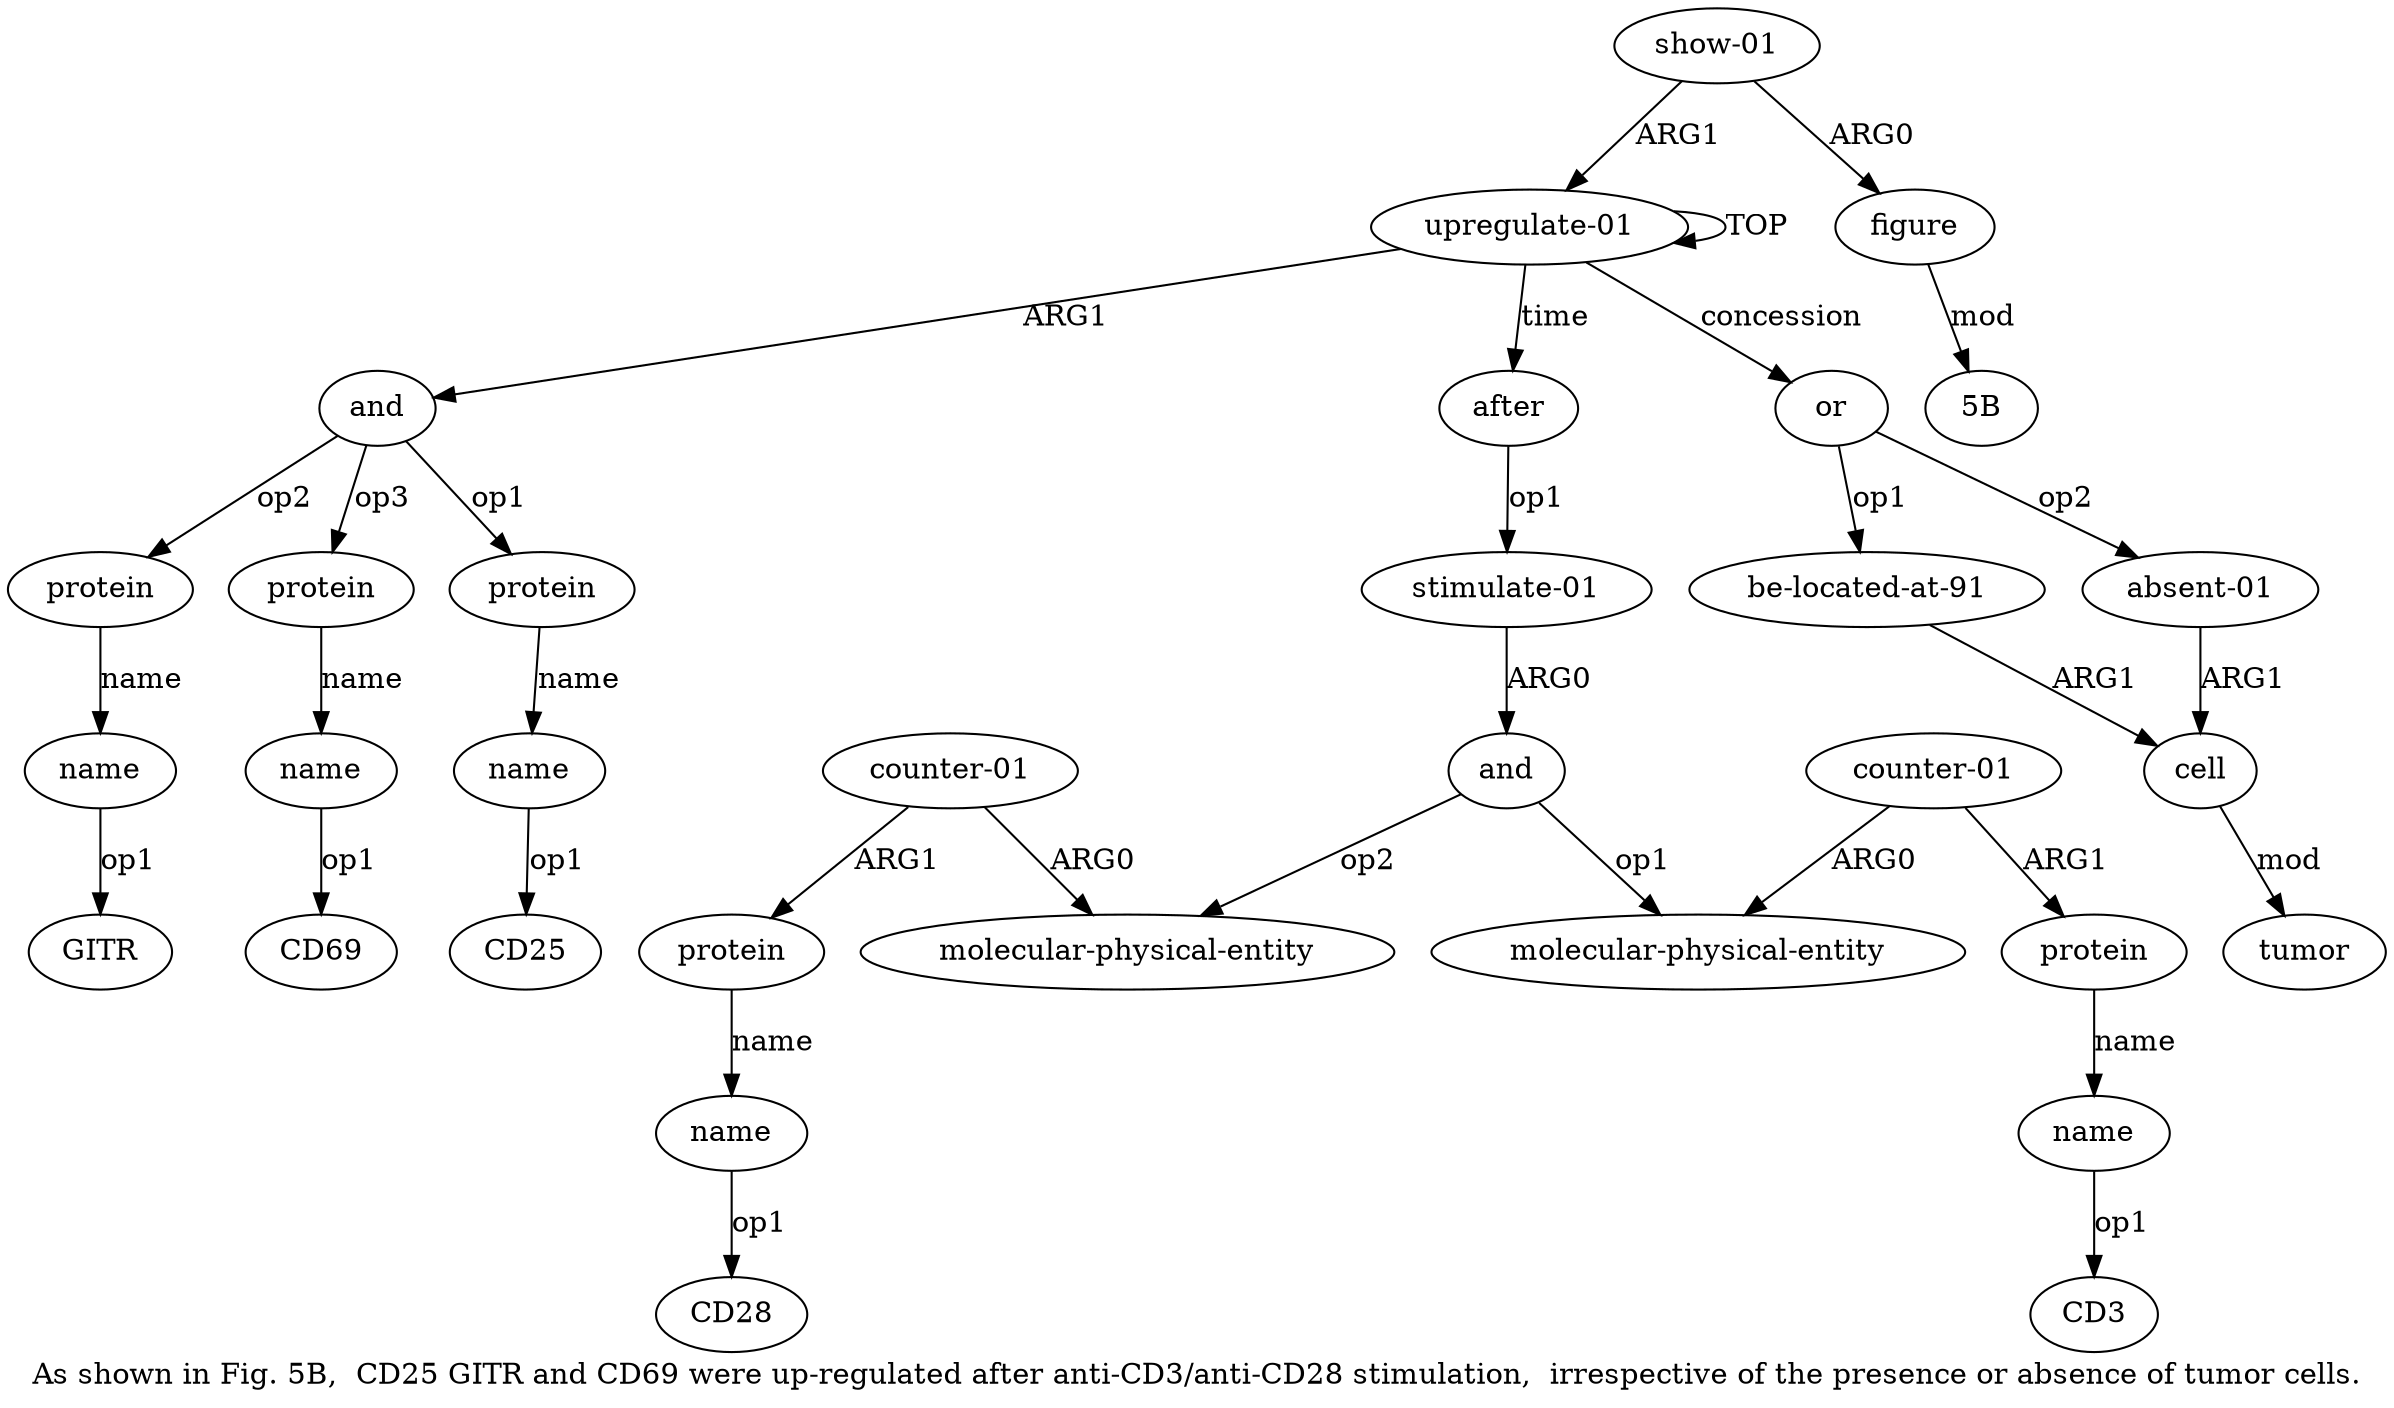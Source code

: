 digraph  {
	graph [label="As shown in Fig. 5B,  CD25 GITR and CD69 were up-regulated after anti-CD3/anti-CD28 stimulation,  irrespective of the presence or \
absence of tumor cells."];
	node [label="\N"];
	a20	 [color=black,
		gold_ind=20,
		gold_label="be-located-at-91",
		label="be-located-at-91",
		test_ind=20,
		test_label="be-located-at-91"];
	a21	 [color=black,
		gold_ind=21,
		gold_label=cell,
		label=cell,
		test_ind=21,
		test_label=cell];
	a20 -> a21 [key=0,
	color=black,
	gold_label=ARG1,
	label=ARG1,
	test_label=ARG1];
a22 [color=black,
	gold_ind=22,
	gold_label=tumor,
	label=tumor,
	test_ind=22,
	test_label=tumor];
a21 -> a22 [key=0,
color=black,
gold_label=mod,
label=mod,
test_label=mod];
a23 [color=black,
gold_ind=23,
gold_label="absent-01",
label="absent-01",
test_ind=23,
test_label="absent-01"];
a23 -> a21 [key=0,
color=black,
gold_label=ARG1,
label=ARG1,
test_label=ARG1];
a24 [color=black,
gold_ind=24,
gold_label="show-01",
label="show-01",
test_ind=24,
test_label="show-01"];
a25 [color=black,
gold_ind=25,
gold_label=figure,
label=figure,
test_ind=25,
test_label=figure];
a24 -> a25 [key=0,
color=black,
gold_label=ARG0,
label=ARG0,
test_label=ARG0];
a0 [color=black,
gold_ind=0,
gold_label="upregulate-01",
label="upregulate-01",
test_ind=0,
test_label="upregulate-01"];
a24 -> a0 [key=0,
color=black,
gold_label=ARG1,
label=ARG1,
test_label=ARG1];
"a25 5B" [color=black,
gold_ind=-1,
gold_label="5B",
label="5B",
test_ind=-1,
test_label="5B"];
a25 -> "a25 5B" [key=0,
color=black,
gold_label=mod,
label=mod,
test_label=mod];
"a3 CD25" [color=black,
gold_ind=-1,
gold_label=CD25,
label=CD25,
test_ind=-1,
test_label=CD25];
"a7 CD69" [color=black,
gold_ind=-1,
gold_label=CD69,
label=CD69,
test_ind=-1,
test_label=CD69];
a15 [color=black,
gold_ind=15,
gold_label="molecular-physical-entity",
label="molecular-physical-entity",
test_ind=15,
test_label="molecular-physical-entity"];
a14 [color=black,
gold_ind=14,
gold_label=name,
label=name,
test_ind=14,
test_label=name];
"a14 CD3" [color=black,
gold_ind=-1,
gold_label=CD3,
label=CD3,
test_ind=-1,
test_label=CD3];
a14 -> "a14 CD3" [key=0,
color=black,
gold_label=op1,
label=op1,
test_label=op1];
a17 [color=black,
gold_ind=17,
gold_label=protein,
label=protein,
test_ind=17,
test_label=protein];
a18 [color=black,
gold_ind=18,
gold_label=name,
label=name,
test_ind=18,
test_label=name];
a17 -> a18 [key=0,
color=black,
gold_label=name,
label=name,
test_label=name];
a16 [color=black,
gold_ind=16,
gold_label="counter-01",
label="counter-01",
test_ind=16,
test_label="counter-01"];
a16 -> a15 [key=0,
color=black,
gold_label=ARG0,
label=ARG0,
test_label=ARG0];
a16 -> a17 [key=0,
color=black,
gold_label=ARG1,
label=ARG1,
test_label=ARG1];
a11 [color=black,
gold_ind=11,
gold_label="molecular-physical-entity",
label="molecular-physical-entity",
test_ind=11,
test_label="molecular-physical-entity"];
a10 [color=black,
gold_ind=10,
gold_label=and,
label=and,
test_ind=10,
test_label=and];
a10 -> a15 [key=0,
color=black,
gold_label=op2,
label=op2,
test_label=op2];
a10 -> a11 [key=0,
color=black,
gold_label=op1,
label=op1,
test_label=op1];
a13 [color=black,
gold_ind=13,
gold_label=protein,
label=protein,
test_ind=13,
test_label=protein];
a13 -> a14 [key=0,
color=black,
gold_label=name,
label=name,
test_label=name];
a12 [color=black,
gold_ind=12,
gold_label="counter-01",
label="counter-01",
test_ind=12,
test_label="counter-01"];
a12 -> a11 [key=0,
color=black,
gold_label=ARG0,
label=ARG0,
test_label=ARG0];
a12 -> a13 [key=0,
color=black,
gold_label=ARG1,
label=ARG1,
test_label=ARG1];
a19 [color=black,
gold_ind=19,
gold_label=or,
label=or,
test_ind=19,
test_label=or];
a19 -> a20 [key=0,
color=black,
gold_label=op1,
label=op1,
test_label=op1];
a19 -> a23 [key=0,
color=black,
gold_label=op2,
label=op2,
test_label=op2];
"a18 CD28" [color=black,
gold_ind=-1,
gold_label=CD28,
label=CD28,
test_ind=-1,
test_label=CD28];
a18 -> "a18 CD28" [key=0,
color=black,
gold_label=op1,
label=op1,
test_label=op1];
a1 [color=black,
gold_ind=1,
gold_label=and,
label=and,
test_ind=1,
test_label=and];
a2 [color=black,
gold_ind=2,
gold_label=protein,
label=protein,
test_ind=2,
test_label=protein];
a1 -> a2 [key=0,
color=black,
gold_label=op1,
label=op1,
test_label=op1];
a4 [color=black,
gold_ind=4,
gold_label=protein,
label=protein,
test_ind=4,
test_label=protein];
a1 -> a4 [key=0,
color=black,
gold_label=op2,
label=op2,
test_label=op2];
a6 [color=black,
gold_ind=6,
gold_label=protein,
label=protein,
test_ind=6,
test_label=protein];
a1 -> a6 [key=0,
color=black,
gold_label=op3,
label=op3,
test_label=op3];
a0 -> a19 [key=0,
color=black,
gold_label=concession,
label=concession,
test_label=concession];
a0 -> a1 [key=0,
color=black,
gold_label=ARG1,
label=ARG1,
test_label=ARG1];
a0 -> a0 [key=0,
color=black,
gold_label=TOP,
label=TOP,
test_label=TOP];
a8 [color=black,
gold_ind=8,
gold_label=after,
label=after,
test_ind=8,
test_label=after];
a0 -> a8 [key=0,
color=black,
gold_label=time,
label=time,
test_label=time];
a3 [color=black,
gold_ind=3,
gold_label=name,
label=name,
test_ind=3,
test_label=name];
a3 -> "a3 CD25" [key=0,
color=black,
gold_label=op1,
label=op1,
test_label=op1];
a2 -> a3 [key=0,
color=black,
gold_label=name,
label=name,
test_label=name];
a5 [color=black,
gold_ind=5,
gold_label=name,
label=name,
test_ind=5,
test_label=name];
"a5 GITR" [color=black,
gold_ind=-1,
gold_label=GITR,
label=GITR,
test_ind=-1,
test_label=GITR];
a5 -> "a5 GITR" [key=0,
color=black,
gold_label=op1,
label=op1,
test_label=op1];
a4 -> a5 [key=0,
color=black,
gold_label=name,
label=name,
test_label=name];
a7 [color=black,
gold_ind=7,
gold_label=name,
label=name,
test_ind=7,
test_label=name];
a7 -> "a7 CD69" [key=0,
color=black,
gold_label=op1,
label=op1,
test_label=op1];
a6 -> a7 [key=0,
color=black,
gold_label=name,
label=name,
test_label=name];
a9 [color=black,
gold_ind=9,
gold_label="stimulate-01",
label="stimulate-01",
test_ind=9,
test_label="stimulate-01"];
a9 -> a10 [key=0,
color=black,
gold_label=ARG0,
label=ARG0,
test_label=ARG0];
a8 -> a9 [key=0,
color=black,
gold_label=op1,
label=op1,
test_label=op1];
}
